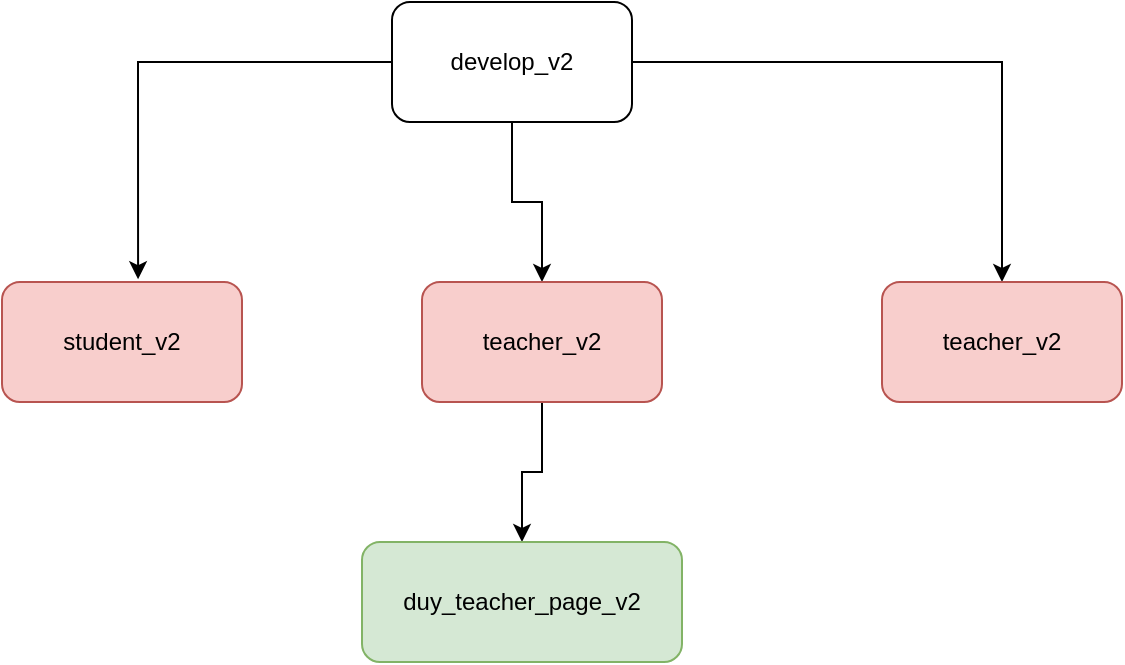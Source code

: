 <mxfile version="14.8.0" type="device"><diagram id="DjwEXCf__2hoJTB0JtD_" name="Page-1"><mxGraphModel dx="1038" dy="579" grid="1" gridSize="10" guides="1" tooltips="1" connect="1" arrows="1" fold="1" page="1" pageScale="1" pageWidth="850" pageHeight="1100" math="0" shadow="0"><root><mxCell id="0"/><mxCell id="1" parent="0"/><mxCell id="p6OdILG_uzHVk-Jdcrwh-9" style="edgeStyle=orthogonalEdgeStyle;rounded=0;orthogonalLoop=1;jettySize=auto;html=1;exitX=0.5;exitY=1;exitDx=0;exitDy=0;entryX=0.5;entryY=0;entryDx=0;entryDy=0;" edge="1" parent="1" source="p6OdILG_uzHVk-Jdcrwh-1" target="p6OdILG_uzHVk-Jdcrwh-3"><mxGeometry relative="1" as="geometry"/></mxCell><mxCell id="p6OdILG_uzHVk-Jdcrwh-10" style="edgeStyle=orthogonalEdgeStyle;rounded=0;orthogonalLoop=1;jettySize=auto;html=1;exitX=0;exitY=0.5;exitDx=0;exitDy=0;entryX=0.567;entryY=-0.023;entryDx=0;entryDy=0;entryPerimeter=0;" edge="1" parent="1" source="p6OdILG_uzHVk-Jdcrwh-1" target="p6OdILG_uzHVk-Jdcrwh-2"><mxGeometry relative="1" as="geometry"/></mxCell><mxCell id="p6OdILG_uzHVk-Jdcrwh-11" style="edgeStyle=orthogonalEdgeStyle;rounded=0;orthogonalLoop=1;jettySize=auto;html=1;exitX=1;exitY=0.5;exitDx=0;exitDy=0;" edge="1" parent="1" source="p6OdILG_uzHVk-Jdcrwh-1" target="p6OdILG_uzHVk-Jdcrwh-4"><mxGeometry relative="1" as="geometry"/></mxCell><mxCell id="p6OdILG_uzHVk-Jdcrwh-1" value="develop_v2" style="rounded=1;whiteSpace=wrap;html=1;" vertex="1" parent="1"><mxGeometry x="365" y="210" width="120" height="60" as="geometry"/></mxCell><mxCell id="p6OdILG_uzHVk-Jdcrwh-2" value="student_v2" style="rounded=1;whiteSpace=wrap;html=1;fillColor=#f8cecc;strokeColor=#b85450;" vertex="1" parent="1"><mxGeometry x="170" y="350" width="120" height="60" as="geometry"/></mxCell><mxCell id="p6OdILG_uzHVk-Jdcrwh-8" style="edgeStyle=orthogonalEdgeStyle;rounded=0;orthogonalLoop=1;jettySize=auto;html=1;exitX=0.5;exitY=1;exitDx=0;exitDy=0;" edge="1" parent="1" source="p6OdILG_uzHVk-Jdcrwh-3" target="p6OdILG_uzHVk-Jdcrwh-6"><mxGeometry relative="1" as="geometry"/></mxCell><mxCell id="p6OdILG_uzHVk-Jdcrwh-3" value="teacher_v2" style="rounded=1;whiteSpace=wrap;html=1;fillColor=#f8cecc;strokeColor=#b85450;" vertex="1" parent="1"><mxGeometry x="380" y="350" width="120" height="60" as="geometry"/></mxCell><mxCell id="p6OdILG_uzHVk-Jdcrwh-4" value="teacher_v2" style="rounded=1;whiteSpace=wrap;html=1;fillColor=#f8cecc;strokeColor=#b85450;" vertex="1" parent="1"><mxGeometry x="610" y="350" width="120" height="60" as="geometry"/></mxCell><mxCell id="p6OdILG_uzHVk-Jdcrwh-6" value="duy_teacher_page_v2" style="rounded=1;whiteSpace=wrap;html=1;fillColor=#d5e8d4;strokeColor=#82b366;" vertex="1" parent="1"><mxGeometry x="350" y="480" width="160" height="60" as="geometry"/></mxCell></root></mxGraphModel></diagram></mxfile>